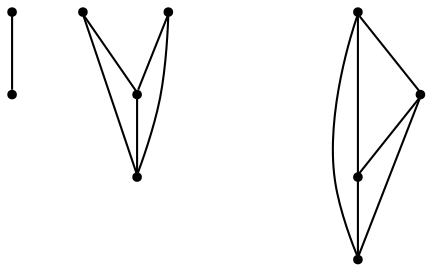 graph {
  node [shape=point,comment="{\"directed\":false,\"doi\":\"10.1007/978-3-642-11805-0_10\",\"figure\":\"3 (2)\"}"]

  v0 [pos="889.3488482009532,2609.6527670288083"]
  v1 [pos="665.8076290041901,2609.6527670288083"]
  v2 [pos="826.4270727734232,2573.3270141462845"]
  v3 [pos="777.5782306493714,2545.129393893155"]
  v4 [pos="777.5782306493714,2488.671251595237"]
  v5 [pos="728.7294044317201,2573.327141349099"]
  v6 [pos="632.783062593327,2573.327014146285"]
  v7 [pos="583.9342363756756,2488.6712515952368"]
  v8 [pos="583.9342363756756,2545.129393893155"]
  v9 [pos="535.0854101580243,2573.327141349099"]

  v0 -- v1 [id="-1",pos="889.3488482009532,2609.6527670288083 665.8076290041901,2609.6527670288083 665.8076290041901,2609.6527670288083 665.8076290041901,2609.6527670288083"]
  v9 -- v8 [id="-2",pos="535.0854101580243,2573.327141349099 583.9342363756756,2545.129393893155 583.9342363756756,2545.129393893155 583.9342363756756,2545.129393893155"]
  v9 -- v7 [id="-3",pos="535.0854101580243,2573.327141349099 583.9342363756756,2488.6712515952368 583.9342363756756,2488.6712515952368 583.9342363756756,2488.6712515952368"]
  v7 -- v8 [id="-4",pos="583.9342363756756,2488.6712515952368 583.9342363756756,2545.129393893155 583.9342363756756,2545.129393893155 583.9342363756756,2545.129393893155"]
  v6 -- v9 [id="-5",pos="632.783062593327,2573.327014146285 535.0854101580243,2573.327141349099 535.0854101580243,2573.327141349099 535.0854101580243,2573.327141349099"]
  v6 -- v8 [id="-6",pos="632.783062593327,2573.327014146285 583.9342363756756,2545.129393893155 583.9342363756756,2545.129393893155 583.9342363756756,2545.129393893155"]
  v6 -- v7 [id="-7",pos="632.783062593327,2573.327014146285 583.9342363756756,2488.6712515952368 583.9342363756756,2488.6712515952368 583.9342363756756,2488.6712515952368"]
  v2 -- v3 [id="-9",pos="826.4270727734232,2573.3270141462845 777.5782306493714,2545.129393893155 777.5782306493714,2545.129393893155 777.5782306493714,2545.129393893155"]
  v2 -- v4 [id="-12",pos="826.4270727734232,2573.3270141462845 777.5782306493714,2488.671251595237 777.5782306493714,2488.671251595237 777.5782306493714,2488.671251595237"]
  v4 -- v3 [id="-13",pos="777.5782306493714,2488.671251595237 777.5782306493714,2545.129393893155 777.5782306493714,2545.129393893155 777.5782306493714,2545.129393893155"]
  v5 -- v4 [id="-14",pos="728.7294044317201,2573.327141349099 777.5782306493714,2488.671251595237 777.5782306493714,2488.671251595237 777.5782306493714,2488.671251595237"]
  v5 -- v3 [id="-16",pos="728.7294044317201,2573.327141349099 777.5782306493714,2545.129393893155 777.5782306493714,2545.129393893155 777.5782306493714,2545.129393893155"]
}